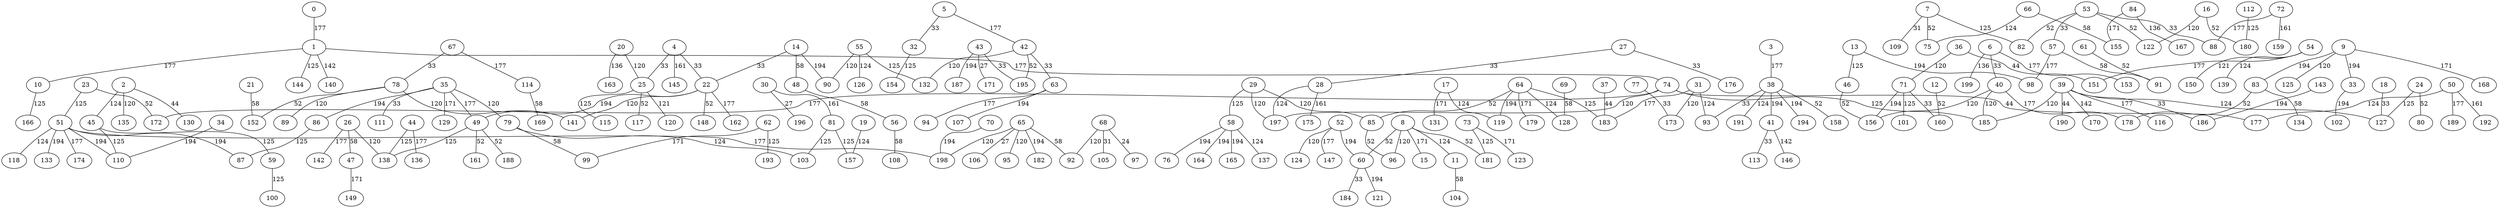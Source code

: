 graph {
	0 -- 1[label=177];
	1 -- 144[label=125];
	1 -- 10[label=177];
	1 -- 74[label=177];
	1 -- 140[label=142];
	2 -- 135[label=120];
	2 -- 45[label=124];
	2 -- 130[label=44];
	3 -- 38[label=177];
	4 -- 22[label=33];
	4 -- 25[label=33];
	4 -- 145[label=161];
	5 -- 42[label=177];
	5 -- 32[label=33];
	6 -- 153[label=177];
	6 -- 40[label=33];
	6 -- 199[label=136];
	7 -- 82[label=125];
	7 -- 75[label=52];
	7 -- 109[label=31];
	8 -- 96[label=120];
	8 -- 60[label=52];
	8 -- 181[label=52];
	8 -- 11[label=124];
	8 -- 15[label=171];
	9 -- 125[label=120];
	9 -- 33[label=194];
	9 -- 83[label=194];
	9 -- 168[label=171];
	10 -- 166[label=125];
	11 -- 104[label=58];
	12 -- 160[label=52];
	13 -- 46[label=125];
	13 -- 98[label=194];
	14 -- 90[label=194];
	14 -- 22[label=33];
	14 -- 48[label=58];
	16 -- 122[label=120];
	16 -- 180[label=52];
	17 -- 119[label=124];
	17 -- 131[label=171];
	18 -- 127[label=33];
	19 -- 157[label=124];
	20 -- 25[label=120];
	20 -- 163[label=136];
	21 -- 152[label=58];
	22 -- 141[label=120];
	22 -- 49[label=194];
	22 -- 162[label=177];
	22 -- 148[label=52];
	23 -- 51[label=125];
	23 -- 172[label=52];
	24 -- 127[label=125];
	24 -- 80[label=52];
	25 -- 115[label=125];
	25 -- 117[label=52];
	25 -- 120[label=121];
	26 -- 138[label=120];
	26 -- 142[label=177];
	26 -- 47[label=58];
	27 -- 28[label=33];
	27 -- 176[label=33];
	28 -- 197[label=124];
	28 -- 175[label=161];
	29 -- 58[label=125];
	29 -- 85[label=120];
	29 -- 197[label=120];
	30 -- 81[label=161];
	30 -- 196[label=27];
	31 -- 173[label=120];
	31 -- 183[label=177];
	31 -- 93[label=124];
	32 -- 154[label=125];
	33 -- 102[label=194];
	34 -- 110[label=194];
	35 -- 79[label=120];
	35 -- 86[label=194];
	35 -- 49[label=177];
	35 -- 111[label=33];
	35 -- 129[label=171];
	36 -- 71[label=120];
	36 -- 151[label=44];
	37 -- 183[label=44];
	38 -- 41[label=194];
	38 -- 194[label=194];
	38 -- 158[label=52];
	38 -- 93[label=33];
	38 -- 191[label=124];
	39 -- 185[label=120];
	39 -- 116[label=177];
	39 -- 186[label=33];
	39 -- 127[label=124];
	39 -- 190[label=44];
	39 -- 170[label=142];
	40 -- 156[label=120];
	40 -- 185[label=120];
	40 -- 178[label=177];
	41 -- 113[label=33];
	41 -- 146[label=142];
	42 -- 132[label=120];
	42 -- 195[label=52];
	42 -- 63[label=33];
	43 -- 187[label=194];
	43 -- 195[label=33];
	43 -- 171[label=27];
	44 -- 138[label=125];
	44 -- 136[label=177];
	45 -- 59[label=125];
	45 -- 110[label=125];
	46 -- 156[label=52];
	47 -- 149[label=171];
	48 -- 56[label=58];
	49 -- 138[label=125];
	49 -- 161[label=52];
	49 -- 188[label=52];
	50 -- 189[label=177];
	50 -- 177[label=124];
	50 -- 192[label=161];
	51 -- 87[label=194];
	51 -- 110[label=194];
	51 -- 133[label=194];
	51 -- 174[label=177];
	51 -- 198[label=177];
	51 -- 118[label=124];
	52 -- 124[label=120];
	52 -- 60[label=194];
	52 -- 147[label=177];
	53 -- 82[label=52];
	53 -- 122[label=52];
	53 -- 57[label=33];
	53 -- 88[label=33];
	54 -- 151[label=177];
	54 -- 139[label=124];
	54 -- 150[label=121];
	55 -- 132[label=125];
	55 -- 90[label=120];
	55 -- 126[label=124];
	56 -- 108[label=58];
	57 -- 98[label=177];
	57 -- 91[label=58];
	58 -- 76[label=194];
	58 -- 164[label=194];
	58 -- 165[label=194];
	58 -- 137[label=124];
	59 -- 100[label=125];
	60 -- 121[label=194];
	60 -- 184[label=33];
	61 -- 91[label=52];
	62 -- 193[label=125];
	62 -- 99[label=171];
	63 -- 107[label=194];
	63 -- 94[label=177];
	64 -- 183[label=125];
	64 -- 119[label=194];
	64 -- 85[label=52];
	64 -- 128[label=124];
	64 -- 179[label=171];
	65 -- 95[label=120];
	65 -- 198[label=120];
	65 -- 182[label=194];
	65 -- 92[label=58];
	65 -- 106[label=27];
	66 -- 75[label=124];
	66 -- 155[label=58];
	67 -- 114[label=177];
	67 -- 78[label=33];
	68 -- 92[label=120];
	68 -- 105[label=31];
	68 -- 97[label=24];
	69 -- 128[label=58];
	70 -- 198[label=194];
	71 -- 101[label=125];
	71 -- 156[label=194];
	71 -- 160[label=33];
	72 -- 88[label=177];
	72 -- 159[label=161];
	73 -- 181[label=125];
	73 -- 123[label=171];
	74 -- 185[label=125];
	74 -- 197[label=120];
	74 -- 172[label=177];
	74 -- 177[label=44];
	77 -- 173[label=33];
	78 -- 89[label=120];
	78 -- 141[label=120];
	78 -- 152[label=52];
	79 -- 103[label=124];
	79 -- 99[label=58];
	81 -- 103[label=125];
	81 -- 157[label=125];
	83 -- 178[label=52];
	83 -- 134[label=58];
	84 -- 155[label=171];
	84 -- 167[label=136];
	85 -- 96[label=52];
	86 -- 87[label=125];
	112 -- 180[label=125];
	114 -- 169[label=58];
	143 -- 186[label=194];
}